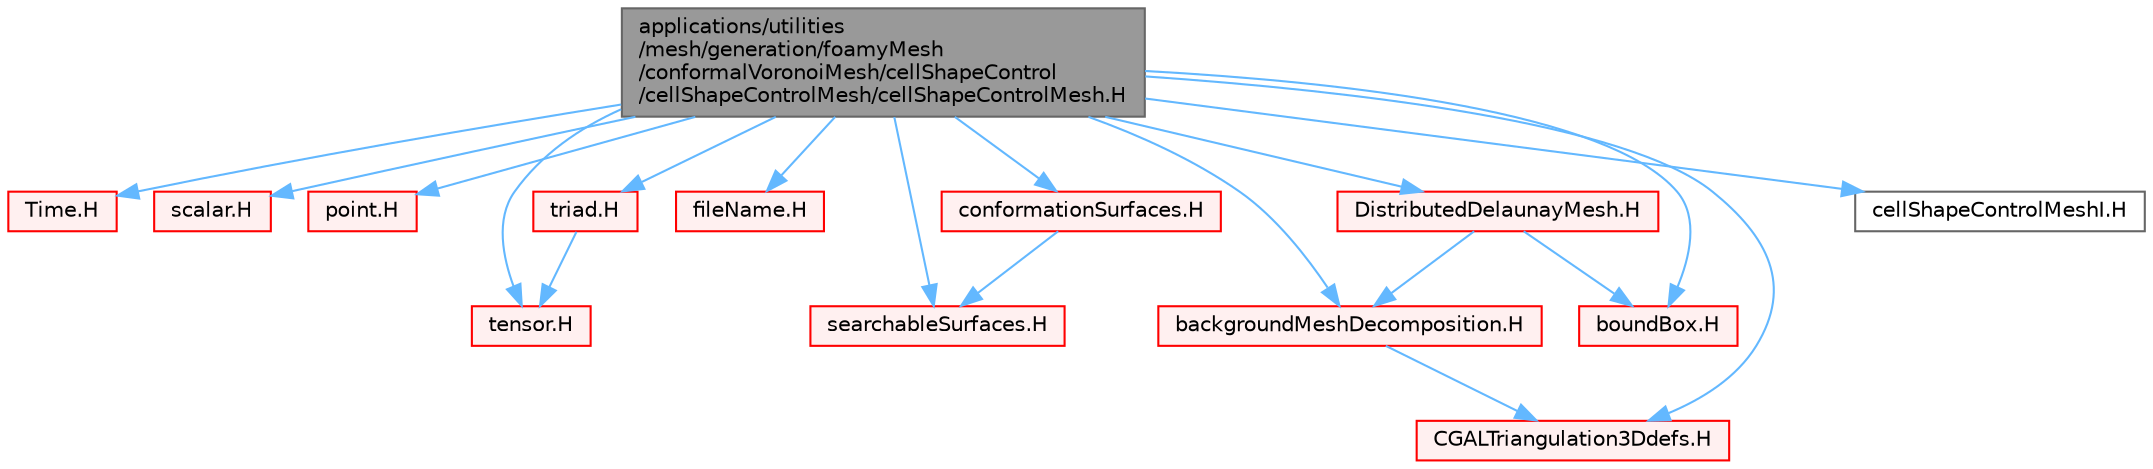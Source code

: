 digraph "applications/utilities/mesh/generation/foamyMesh/conformalVoronoiMesh/cellShapeControl/cellShapeControlMesh/cellShapeControlMesh.H"
{
 // LATEX_PDF_SIZE
  bgcolor="transparent";
  edge [fontname=Helvetica,fontsize=10,labelfontname=Helvetica,labelfontsize=10];
  node [fontname=Helvetica,fontsize=10,shape=box,height=0.2,width=0.4];
  Node1 [id="Node000001",label="applications/utilities\l/mesh/generation/foamyMesh\l/conformalVoronoiMesh/cellShapeControl\l/cellShapeControlMesh/cellShapeControlMesh.H",height=0.2,width=0.4,color="gray40", fillcolor="grey60", style="filled", fontcolor="black",tooltip=" "];
  Node1 -> Node2 [id="edge1_Node000001_Node000002",color="steelblue1",style="solid",tooltip=" "];
  Node2 [id="Node000002",label="Time.H",height=0.2,width=0.4,color="red", fillcolor="#FFF0F0", style="filled",URL="$Time_8H.html",tooltip=" "];
  Node1 -> Node21 [id="edge2_Node000001_Node000021",color="steelblue1",style="solid",tooltip=" "];
  Node21 [id="Node000021",label="scalar.H",height=0.2,width=0.4,color="red", fillcolor="#FFF0F0", style="filled",URL="$scalar_8H.html",tooltip=" "];
  Node1 -> Node248 [id="edge3_Node000001_Node000248",color="steelblue1",style="solid",tooltip=" "];
  Node248 [id="Node000248",label="point.H",height=0.2,width=0.4,color="red", fillcolor="#FFF0F0", style="filled",URL="$point_8H.html",tooltip=" "];
  Node1 -> Node250 [id="edge4_Node000001_Node000250",color="steelblue1",style="solid",tooltip=" "];
  Node250 [id="Node000250",label="tensor.H",height=0.2,width=0.4,color="red", fillcolor="#FFF0F0", style="filled",URL="$tensor_8H.html",tooltip=" "];
  Node1 -> Node257 [id="edge5_Node000001_Node000257",color="steelblue1",style="solid",tooltip=" "];
  Node257 [id="Node000257",label="triad.H",height=0.2,width=0.4,color="red", fillcolor="#FFF0F0", style="filled",URL="$triad_8H.html",tooltip=" "];
  Node257 -> Node250 [id="edge6_Node000257_Node000250",color="steelblue1",style="solid",tooltip=" "];
  Node1 -> Node4 [id="edge7_Node000001_Node000004",color="steelblue1",style="solid",tooltip=" "];
  Node4 [id="Node000004",label="fileName.H",height=0.2,width=0.4,color="red", fillcolor="#FFF0F0", style="filled",URL="$fileName_8H.html",tooltip=" "];
  Node1 -> Node259 [id="edge8_Node000001_Node000259",color="steelblue1",style="solid",tooltip=" "];
  Node259 [id="Node000259",label="searchableSurfaces.H",height=0.2,width=0.4,color="red", fillcolor="#FFF0F0", style="filled",URL="$searchableSurfaces_8H.html",tooltip=" "];
  Node1 -> Node298 [id="edge9_Node000001_Node000298",color="steelblue1",style="solid",tooltip=" "];
  Node298 [id="Node000298",label="conformationSurfaces.H",height=0.2,width=0.4,color="red", fillcolor="#FFF0F0", style="filled",URL="$conformationSurfaces_8H.html",tooltip=" "];
  Node298 -> Node259 [id="edge10_Node000298_Node000259",color="steelblue1",style="solid",tooltip=" "];
  Node1 -> Node325 [id="edge11_Node000001_Node000325",color="steelblue1",style="solid",tooltip=" "];
  Node325 [id="Node000325",label="DistributedDelaunayMesh.H",height=0.2,width=0.4,color="red", fillcolor="#FFF0F0", style="filled",URL="$DistributedDelaunayMesh_8H.html",tooltip=" "];
  Node325 -> Node364 [id="edge12_Node000325_Node000364",color="steelblue1",style="solid",tooltip=" "];
  Node364 [id="Node000364",label="backgroundMeshDecomposition.H",height=0.2,width=0.4,color="red", fillcolor="#FFF0F0", style="filled",URL="$backgroundMeshDecomposition_8H.html",tooltip=" "];
  Node364 -> Node329 [id="edge13_Node000364_Node000329",color="steelblue1",style="solid",tooltip=" "];
  Node329 [id="Node000329",label="CGALTriangulation3Ddefs.H",height=0.2,width=0.4,color="red", fillcolor="#FFF0F0", style="filled",URL="$CGALTriangulation3Ddefs_8H.html",tooltip="CGAL data structures used for 3D Delaunay meshing."];
  Node325 -> Node273 [id="edge14_Node000325_Node000273",color="steelblue1",style="solid",tooltip=" "];
  Node273 [id="Node000273",label="boundBox.H",height=0.2,width=0.4,color="red", fillcolor="#FFF0F0", style="filled",URL="$boundBox_8H.html",tooltip=" "];
  Node1 -> Node329 [id="edge15_Node000001_Node000329",color="steelblue1",style="solid",tooltip=" "];
  Node1 -> Node364 [id="edge16_Node000001_Node000364",color="steelblue1",style="solid",tooltip=" "];
  Node1 -> Node273 [id="edge17_Node000001_Node000273",color="steelblue1",style="solid",tooltip=" "];
  Node1 -> Node496 [id="edge18_Node000001_Node000496",color="steelblue1",style="solid",tooltip=" "];
  Node496 [id="Node000496",label="cellShapeControlMeshI.H",height=0.2,width=0.4,color="grey40", fillcolor="white", style="filled",URL="$cellShapeControlMeshI_8H.html",tooltip=" "];
}
